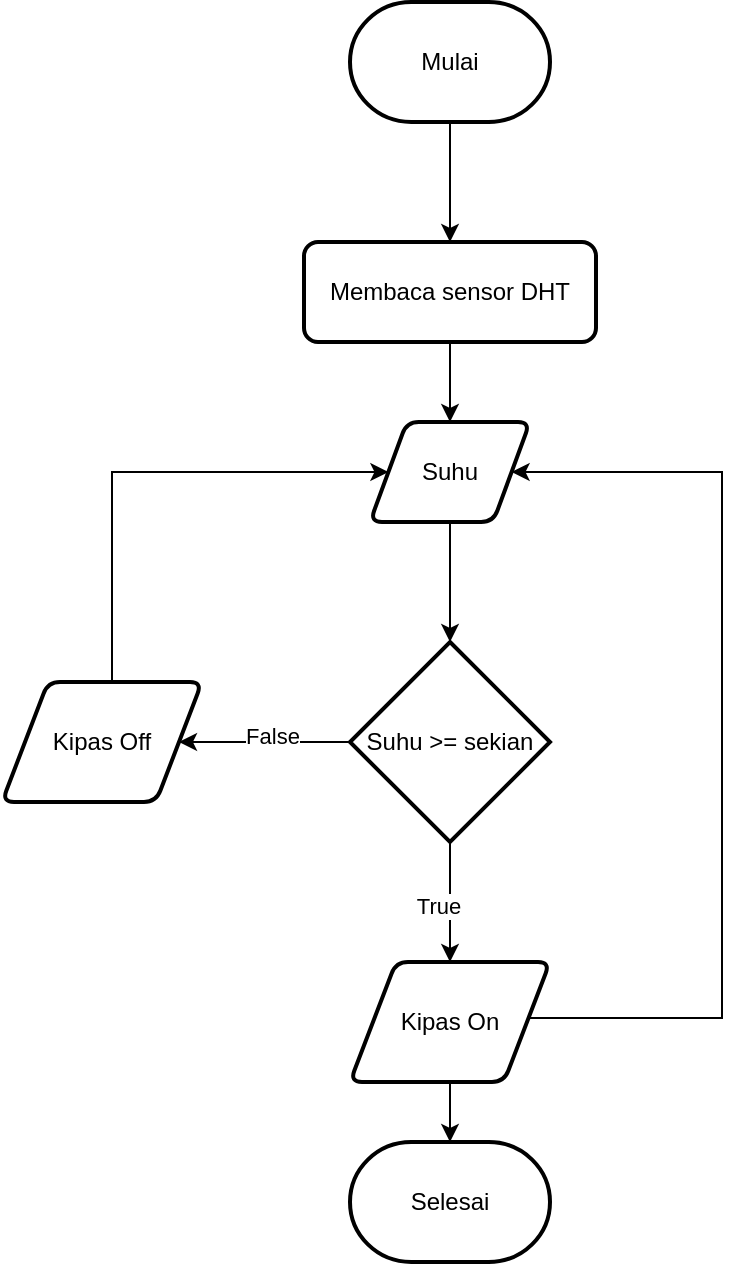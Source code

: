 <mxfile version="22.0.8" type="github">
  <diagram id="C5RBs43oDa-KdzZeNtuy" name="Page-1">
    <mxGraphModel dx="1235" dy="675" grid="1" gridSize="10" guides="1" tooltips="1" connect="1" arrows="1" fold="1" page="1" pageScale="1" pageWidth="827" pageHeight="1169" math="0" shadow="0">
      <root>
        <mxCell id="WIyWlLk6GJQsqaUBKTNV-0" />
        <mxCell id="WIyWlLk6GJQsqaUBKTNV-1" parent="WIyWlLk6GJQsqaUBKTNV-0" />
        <mxCell id="b3zhdHq0NaJjq-jHibz3-5" style="edgeStyle=orthogonalEdgeStyle;rounded=0;orthogonalLoop=1;jettySize=auto;html=1;exitX=0.5;exitY=1;exitDx=0;exitDy=0;exitPerimeter=0;entryX=0.5;entryY=0;entryDx=0;entryDy=0;" edge="1" parent="WIyWlLk6GJQsqaUBKTNV-1" source="b3zhdHq0NaJjq-jHibz3-1" target="b3zhdHq0NaJjq-jHibz3-4">
          <mxGeometry relative="1" as="geometry" />
        </mxCell>
        <mxCell id="b3zhdHq0NaJjq-jHibz3-1" value="Mulai" style="strokeWidth=2;html=1;shape=mxgraph.flowchart.terminator;whiteSpace=wrap;" vertex="1" parent="WIyWlLk6GJQsqaUBKTNV-1">
          <mxGeometry x="364" y="30" width="100" height="60" as="geometry" />
        </mxCell>
        <mxCell id="b3zhdHq0NaJjq-jHibz3-8" style="edgeStyle=orthogonalEdgeStyle;rounded=0;orthogonalLoop=1;jettySize=auto;html=1;exitX=0.5;exitY=1;exitDx=0;exitDy=0;entryX=0.5;entryY=0;entryDx=0;entryDy=0;" edge="1" parent="WIyWlLk6GJQsqaUBKTNV-1" source="b3zhdHq0NaJjq-jHibz3-4" target="b3zhdHq0NaJjq-jHibz3-6">
          <mxGeometry relative="1" as="geometry" />
        </mxCell>
        <mxCell id="b3zhdHq0NaJjq-jHibz3-4" value="Membaca sensor DHT" style="rounded=1;whiteSpace=wrap;html=1;absoluteArcSize=1;arcSize=14;strokeWidth=2;" vertex="1" parent="WIyWlLk6GJQsqaUBKTNV-1">
          <mxGeometry x="341" y="150" width="146" height="50" as="geometry" />
        </mxCell>
        <mxCell id="b3zhdHq0NaJjq-jHibz3-6" value="Suhu" style="shape=parallelogram;html=1;strokeWidth=2;perimeter=parallelogramPerimeter;whiteSpace=wrap;rounded=1;arcSize=12;size=0.23;" vertex="1" parent="WIyWlLk6GJQsqaUBKTNV-1">
          <mxGeometry x="374" y="240" width="80" height="50" as="geometry" />
        </mxCell>
        <mxCell id="b3zhdHq0NaJjq-jHibz3-20" style="edgeStyle=orthogonalEdgeStyle;rounded=0;orthogonalLoop=1;jettySize=auto;html=1;exitX=0;exitY=0.5;exitDx=0;exitDy=0;exitPerimeter=0;entryX=1;entryY=0.5;entryDx=0;entryDy=0;" edge="1" parent="WIyWlLk6GJQsqaUBKTNV-1" source="b3zhdHq0NaJjq-jHibz3-9" target="b3zhdHq0NaJjq-jHibz3-31">
          <mxGeometry relative="1" as="geometry">
            <mxPoint x="290" y="400" as="targetPoint" />
          </mxGeometry>
        </mxCell>
        <mxCell id="b3zhdHq0NaJjq-jHibz3-22" value="False" style="edgeLabel;html=1;align=center;verticalAlign=middle;resizable=0;points=[];" vertex="1" connectable="0" parent="b3zhdHq0NaJjq-jHibz3-20">
          <mxGeometry x="-0.082" y="-3" relative="1" as="geometry">
            <mxPoint as="offset" />
          </mxGeometry>
        </mxCell>
        <mxCell id="b3zhdHq0NaJjq-jHibz3-24" style="edgeStyle=orthogonalEdgeStyle;rounded=0;orthogonalLoop=1;jettySize=auto;html=1;exitX=0.5;exitY=1;exitDx=0;exitDy=0;exitPerimeter=0;entryX=0.5;entryY=0;entryDx=0;entryDy=0;" edge="1" parent="WIyWlLk6GJQsqaUBKTNV-1" source="b3zhdHq0NaJjq-jHibz3-9" target="b3zhdHq0NaJjq-jHibz3-29">
          <mxGeometry relative="1" as="geometry">
            <mxPoint x="450" y="480" as="targetPoint" />
          </mxGeometry>
        </mxCell>
        <mxCell id="b3zhdHq0NaJjq-jHibz3-28" value="True" style="edgeLabel;html=1;align=center;verticalAlign=middle;resizable=0;points=[];" vertex="1" connectable="0" parent="b3zhdHq0NaJjq-jHibz3-24">
          <mxGeometry x="0.057" y="-6" relative="1" as="geometry">
            <mxPoint as="offset" />
          </mxGeometry>
        </mxCell>
        <mxCell id="b3zhdHq0NaJjq-jHibz3-9" value="Suhu &amp;gt;= sekian" style="strokeWidth=2;html=1;shape=mxgraph.flowchart.decision;whiteSpace=wrap;" vertex="1" parent="WIyWlLk6GJQsqaUBKTNV-1">
          <mxGeometry x="364" y="350" width="100" height="100" as="geometry" />
        </mxCell>
        <mxCell id="b3zhdHq0NaJjq-jHibz3-10" style="edgeStyle=orthogonalEdgeStyle;rounded=0;orthogonalLoop=1;jettySize=auto;html=1;exitX=0.5;exitY=1;exitDx=0;exitDy=0;entryX=0.5;entryY=0;entryDx=0;entryDy=0;entryPerimeter=0;" edge="1" parent="WIyWlLk6GJQsqaUBKTNV-1" source="b3zhdHq0NaJjq-jHibz3-6" target="b3zhdHq0NaJjq-jHibz3-9">
          <mxGeometry relative="1" as="geometry" />
        </mxCell>
        <mxCell id="b3zhdHq0NaJjq-jHibz3-21" style="edgeStyle=orthogonalEdgeStyle;rounded=0;orthogonalLoop=1;jettySize=auto;html=1;entryX=0;entryY=0.5;entryDx=0;entryDy=0;exitX=0.5;exitY=0;exitDx=0;exitDy=0;" edge="1" parent="WIyWlLk6GJQsqaUBKTNV-1" source="b3zhdHq0NaJjq-jHibz3-31" target="b3zhdHq0NaJjq-jHibz3-6">
          <mxGeometry relative="1" as="geometry">
            <mxPoint x="260" y="320" as="sourcePoint" />
            <Array as="points">
              <mxPoint x="245" y="370" />
              <mxPoint x="245" y="265" />
            </Array>
          </mxGeometry>
        </mxCell>
        <mxCell id="b3zhdHq0NaJjq-jHibz3-25" style="edgeStyle=orthogonalEdgeStyle;rounded=0;orthogonalLoop=1;jettySize=auto;html=1;exitX=1;exitY=0.5;exitDx=0;exitDy=0;entryX=1;entryY=0.5;entryDx=0;entryDy=0;" edge="1" parent="WIyWlLk6GJQsqaUBKTNV-1" source="b3zhdHq0NaJjq-jHibz3-29" target="b3zhdHq0NaJjq-jHibz3-6">
          <mxGeometry relative="1" as="geometry">
            <mxPoint x="464.0" y="537.5" as="sourcePoint" />
            <Array as="points">
              <mxPoint x="453" y="538" />
              <mxPoint x="550" y="538" />
              <mxPoint x="550" y="265" />
            </Array>
          </mxGeometry>
        </mxCell>
        <mxCell id="b3zhdHq0NaJjq-jHibz3-26" value="Selesai" style="strokeWidth=2;html=1;shape=mxgraph.flowchart.terminator;whiteSpace=wrap;" vertex="1" parent="WIyWlLk6GJQsqaUBKTNV-1">
          <mxGeometry x="364" y="600" width="100" height="60" as="geometry" />
        </mxCell>
        <mxCell id="b3zhdHq0NaJjq-jHibz3-27" style="edgeStyle=orthogonalEdgeStyle;rounded=0;orthogonalLoop=1;jettySize=auto;html=1;entryX=0.5;entryY=0;entryDx=0;entryDy=0;entryPerimeter=0;exitX=0.5;exitY=1;exitDx=0;exitDy=0;" edge="1" parent="WIyWlLk6GJQsqaUBKTNV-1" source="b3zhdHq0NaJjq-jHibz3-29" target="b3zhdHq0NaJjq-jHibz3-26">
          <mxGeometry relative="1" as="geometry">
            <mxPoint x="540" y="610" as="sourcePoint" />
          </mxGeometry>
        </mxCell>
        <mxCell id="b3zhdHq0NaJjq-jHibz3-29" value="Kipas On" style="shape=parallelogram;html=1;strokeWidth=2;perimeter=parallelogramPerimeter;whiteSpace=wrap;rounded=1;arcSize=12;size=0.23;" vertex="1" parent="WIyWlLk6GJQsqaUBKTNV-1">
          <mxGeometry x="364" y="510" width="100" height="60" as="geometry" />
        </mxCell>
        <mxCell id="b3zhdHq0NaJjq-jHibz3-31" value="Kipas Off" style="shape=parallelogram;html=1;strokeWidth=2;perimeter=parallelogramPerimeter;whiteSpace=wrap;rounded=1;arcSize=12;size=0.23;" vertex="1" parent="WIyWlLk6GJQsqaUBKTNV-1">
          <mxGeometry x="190" y="370" width="100" height="60" as="geometry" />
        </mxCell>
      </root>
    </mxGraphModel>
  </diagram>
</mxfile>
